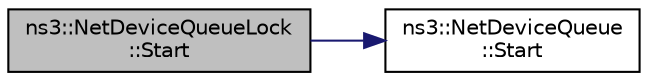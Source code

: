 digraph "ns3::NetDeviceQueueLock::Start"
{
 // LATEX_PDF_SIZE
  edge [fontname="Helvetica",fontsize="10",labelfontname="Helvetica",labelfontsize="10"];
  node [fontname="Helvetica",fontsize="10",shape=record];
  rankdir="LR";
  Node1 [label="ns3::NetDeviceQueueLock\l::Start",height=0.2,width=0.4,color="black", fillcolor="grey75", style="filled", fontcolor="black",tooltip="Called by the device to start this device transmission queue."];
  Node1 -> Node2 [color="midnightblue",fontsize="10",style="solid",fontname="Helvetica"];
  Node2 [label="ns3::NetDeviceQueue\l::Start",height=0.2,width=0.4,color="black", fillcolor="white", style="filled",URL="$classns3_1_1_net_device_queue.html#aaa749761cdf8daf3424953b2ce77fca3",tooltip="Called by the device to start this device transmission queue."];
}
